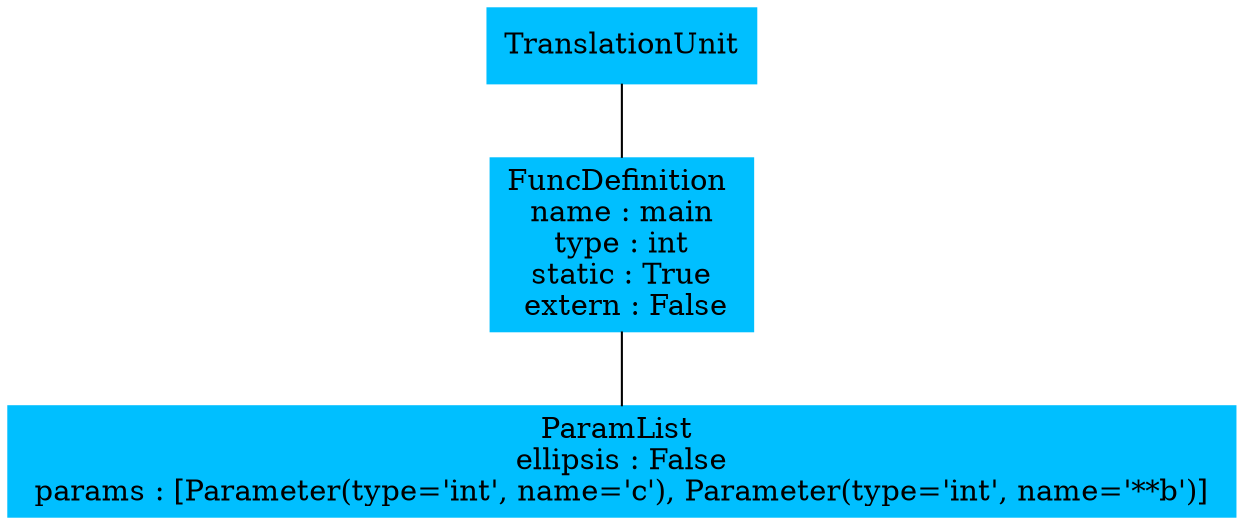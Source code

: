 // AST
digraph AST {
	node [color=deepskyblue shape=box style=filled]
	edge [arrowhead=none]
	n01 [label="TranslationUnit\n"]
	n02 [label="FuncDefinition 
 name : main 
 type : int 
 static : True 
 extern : False"]
	n03 [label="ParamList 
 ellipsis : False 
 params : [Parameter(type='int', name='c'), Parameter(type='int', name='**b')] "]
	n02 -> n03
	n01 -> n02
}
